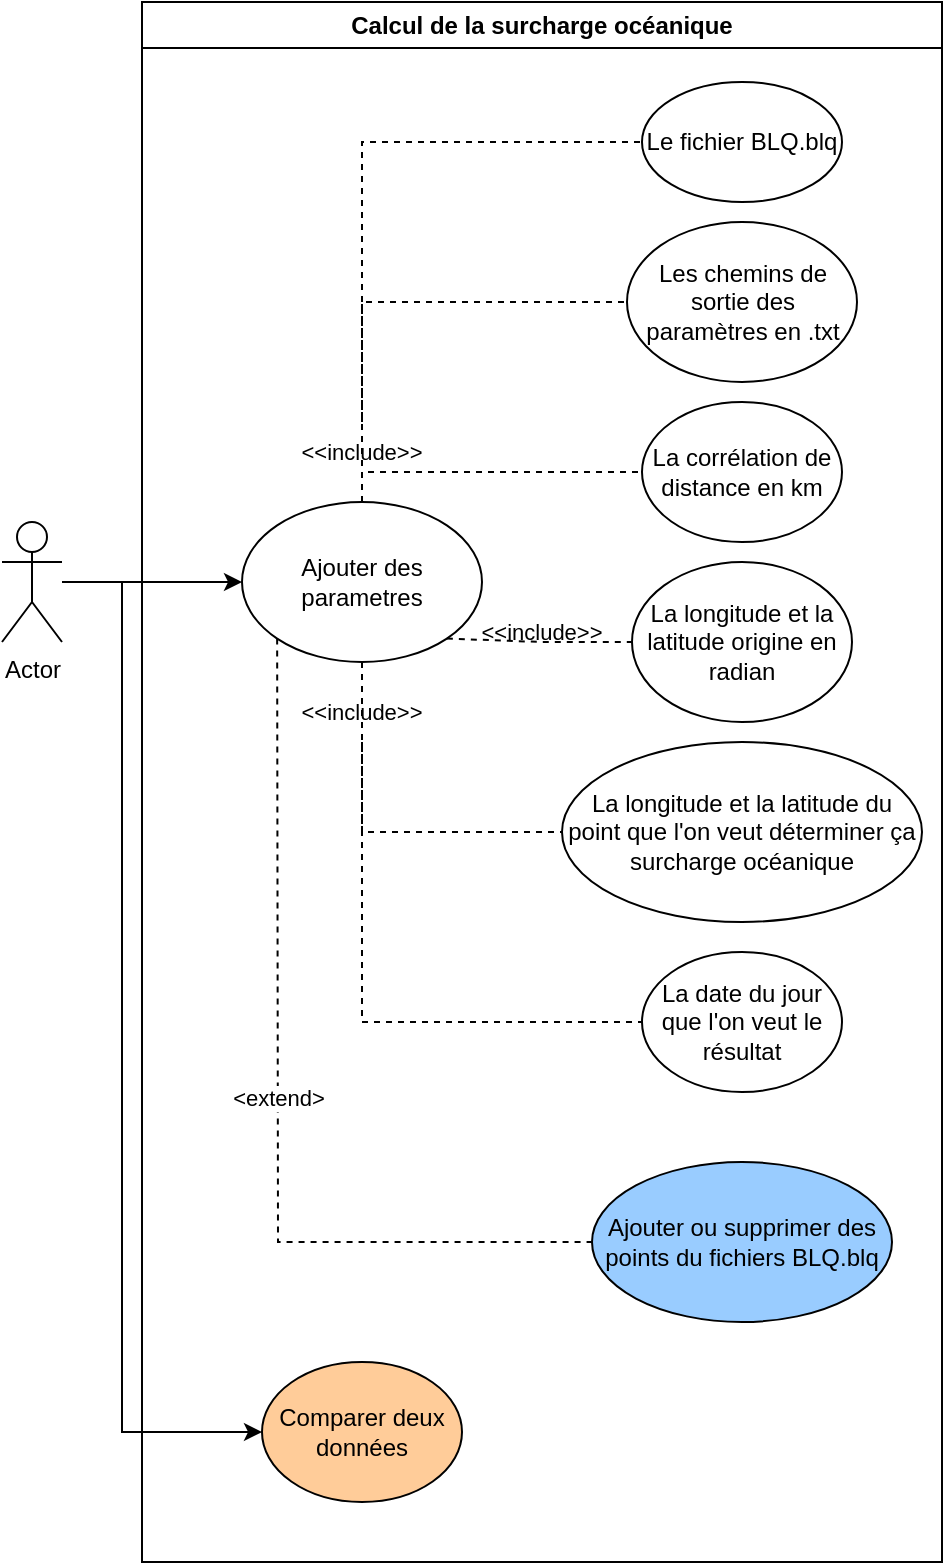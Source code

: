 <mxfile version="20.6.0" type="gitlab">
  <diagram id="sYHyCNx4WKxojQXzPekd" name="Page-1">
    <mxGraphModel dx="460" dy="776" grid="1" gridSize="10" guides="1" tooltips="1" connect="1" arrows="1" fold="1" page="1" pageScale="1" pageWidth="827" pageHeight="1169" math="0" shadow="0">
      <root>
        <mxCell id="0" />
        <mxCell id="1" parent="0" />
        <mxCell id="pj0DbOwcFsnZvKkg855B-3" value="Calcul de la surcharge océanique" style="swimlane;whiteSpace=wrap;html=1;fillColor=#FFFFFF;" parent="1" vertex="1">
          <mxGeometry x="130" y="40" width="400" height="780" as="geometry" />
        </mxCell>
        <mxCell id="pj0DbOwcFsnZvKkg855B-7" value="Le fichier BLQ.blq" style="ellipse;whiteSpace=wrap;html=1;" parent="pj0DbOwcFsnZvKkg855B-3" vertex="1">
          <mxGeometry x="250" y="40" width="100" height="60" as="geometry" />
        </mxCell>
        <mxCell id="pj0DbOwcFsnZvKkg855B-8" value="La corrélation de distance en km" style="ellipse;whiteSpace=wrap;html=1;" parent="pj0DbOwcFsnZvKkg855B-3" vertex="1">
          <mxGeometry x="250" y="200" width="100" height="70" as="geometry" />
        </mxCell>
        <mxCell id="pj0DbOwcFsnZvKkg855B-9" value="La longitude et la latitude origine en radian" style="ellipse;whiteSpace=wrap;html=1;" parent="pj0DbOwcFsnZvKkg855B-3" vertex="1">
          <mxGeometry x="245" y="280" width="110" height="80" as="geometry" />
        </mxCell>
        <mxCell id="pj0DbOwcFsnZvKkg855B-12" value="La date du jour que l&#39;on veut le résultat" style="ellipse;whiteSpace=wrap;html=1;" parent="pj0DbOwcFsnZvKkg855B-3" vertex="1">
          <mxGeometry x="250" y="475" width="100" height="70" as="geometry" />
        </mxCell>
        <mxCell id="pj0DbOwcFsnZvKkg855B-13" value="Comparer deux données" style="ellipse;whiteSpace=wrap;html=1;fillColor=#FFCC99;" parent="pj0DbOwcFsnZvKkg855B-3" vertex="1">
          <mxGeometry x="60" y="680" width="100" height="70" as="geometry" />
        </mxCell>
        <mxCell id="pj0DbOwcFsnZvKkg855B-10" value="Les chemins de sortie des paramètres en .txt" style="ellipse;whiteSpace=wrap;html=1;" parent="pj0DbOwcFsnZvKkg855B-3" vertex="1">
          <mxGeometry x="242.5" y="110" width="115" height="80" as="geometry" />
        </mxCell>
        <mxCell id="pj0DbOwcFsnZvKkg855B-11" value="La longitude et la latitude du point que l&#39;on veut déterminer ça surcharge océanique" style="ellipse;whiteSpace=wrap;html=1;" parent="pj0DbOwcFsnZvKkg855B-3" vertex="1">
          <mxGeometry x="210" y="370" width="180" height="90" as="geometry" />
        </mxCell>
        <mxCell id="pj0DbOwcFsnZvKkg855B-20" value="Ajouter des parametres" style="ellipse;whiteSpace=wrap;html=1;fillColor=#FFFFFF;" parent="pj0DbOwcFsnZvKkg855B-3" vertex="1">
          <mxGeometry x="50" y="250" width="120" height="80" as="geometry" />
        </mxCell>
        <mxCell id="pj0DbOwcFsnZvKkg855B-24" value="" style="endArrow=none;dashed=1;html=1;rounded=0;labelBackgroundColor=default;strokeColor=default;fontFamily=Helvetica;fontSize=11;fontColor=default;shape=connector;exitX=0.5;exitY=0;exitDx=0;exitDy=0;entryX=0;entryY=0.5;entryDx=0;entryDy=0;" parent="pj0DbOwcFsnZvKkg855B-3" source="pj0DbOwcFsnZvKkg855B-20" target="pj0DbOwcFsnZvKkg855B-10" edge="1">
          <mxGeometry width="50" height="50" relative="1" as="geometry">
            <mxPoint x="120" y="420" as="sourcePoint" />
            <mxPoint x="240" y="150" as="targetPoint" />
            <Array as="points">
              <mxPoint x="110" y="150" />
            </Array>
          </mxGeometry>
        </mxCell>
        <mxCell id="pj0DbOwcFsnZvKkg855B-30" value="" style="endArrow=none;dashed=1;html=1;rounded=0;labelBackgroundColor=default;strokeColor=default;fontFamily=Helvetica;fontSize=11;fontColor=default;shape=connector;entryX=0;entryY=0.5;entryDx=0;entryDy=0;exitX=0.5;exitY=0;exitDx=0;exitDy=0;startArrow=none;" parent="pj0DbOwcFsnZvKkg855B-3" source="pj0DbOwcFsnZvKkg855B-29" target="pj0DbOwcFsnZvKkg855B-7" edge="1">
          <mxGeometry width="50" height="50" relative="1" as="geometry">
            <mxPoint x="170" y="290" as="sourcePoint" />
            <mxPoint x="290" y="200" as="targetPoint" />
            <Array as="points">
              <mxPoint x="110" y="70" />
            </Array>
          </mxGeometry>
        </mxCell>
        <mxCell id="pj0DbOwcFsnZvKkg855B-25" value="" style="endArrow=none;dashed=1;html=1;rounded=0;labelBackgroundColor=default;strokeColor=default;fontFamily=Helvetica;fontSize=11;fontColor=default;shape=connector;entryX=0;entryY=0.5;entryDx=0;entryDy=0;exitX=0.5;exitY=0;exitDx=0;exitDy=0;" parent="pj0DbOwcFsnZvKkg855B-3" source="pj0DbOwcFsnZvKkg855B-20" target="pj0DbOwcFsnZvKkg855B-8" edge="1">
          <mxGeometry width="50" height="50" relative="1" as="geometry">
            <mxPoint x="170" y="290" as="sourcePoint" />
            <mxPoint x="250" y="160" as="targetPoint" />
            <Array as="points">
              <mxPoint x="110" y="235" />
            </Array>
          </mxGeometry>
        </mxCell>
        <mxCell id="pj0DbOwcFsnZvKkg855B-29" value="&amp;lt;&amp;lt;include&amp;gt;&amp;gt;" style="text;html=1;strokeColor=none;fillColor=none;align=center;verticalAlign=middle;whiteSpace=wrap;rounded=0;fontFamily=Helvetica;fontSize=11;fontColor=default;" parent="pj0DbOwcFsnZvKkg855B-3" vertex="1">
          <mxGeometry x="80" y="210" width="60" height="30" as="geometry" />
        </mxCell>
        <mxCell id="pj0DbOwcFsnZvKkg855B-28" value="" style="endArrow=none;dashed=1;html=1;rounded=0;labelBackgroundColor=default;strokeColor=default;fontFamily=Helvetica;fontSize=11;fontColor=default;shape=connector;entryX=0;entryY=0.5;entryDx=0;entryDy=0;exitX=0.5;exitY=1;exitDx=0;exitDy=0;" parent="pj0DbOwcFsnZvKkg855B-3" source="pj0DbOwcFsnZvKkg855B-20" target="pj0DbOwcFsnZvKkg855B-12" edge="1">
          <mxGeometry width="50" height="50" relative="1" as="geometry">
            <mxPoint x="170" y="290" as="sourcePoint" />
            <mxPoint x="280" y="190" as="targetPoint" />
            <Array as="points">
              <mxPoint x="110" y="510" />
            </Array>
          </mxGeometry>
        </mxCell>
        <mxCell id="pj0DbOwcFsnZvKkg855B-27" value="" style="endArrow=none;dashed=1;html=1;rounded=0;labelBackgroundColor=default;strokeColor=default;fontFamily=Helvetica;fontSize=11;fontColor=default;shape=connector;entryX=0;entryY=0.5;entryDx=0;entryDy=0;exitX=0.5;exitY=1;exitDx=0;exitDy=0;startArrow=none;" parent="pj0DbOwcFsnZvKkg855B-3" source="pj0DbOwcFsnZvKkg855B-32" target="pj0DbOwcFsnZvKkg855B-11" edge="1">
          <mxGeometry width="50" height="50" relative="1" as="geometry">
            <mxPoint x="170" y="290" as="sourcePoint" />
            <mxPoint x="270" y="180" as="targetPoint" />
            <Array as="points">
              <mxPoint x="110" y="415" />
            </Array>
          </mxGeometry>
        </mxCell>
        <mxCell id="pj0DbOwcFsnZvKkg855B-26" value="" style="endArrow=none;dashed=1;html=1;rounded=0;labelBackgroundColor=default;strokeColor=default;fontFamily=Helvetica;fontSize=11;fontColor=default;shape=connector;entryX=0;entryY=0.5;entryDx=0;entryDy=0;exitX=1;exitY=1;exitDx=0;exitDy=0;" parent="pj0DbOwcFsnZvKkg855B-3" source="pj0DbOwcFsnZvKkg855B-20" target="pj0DbOwcFsnZvKkg855B-9" edge="1">
          <mxGeometry width="50" height="50" relative="1" as="geometry">
            <mxPoint x="170" y="290" as="sourcePoint" />
            <mxPoint x="260" y="170" as="targetPoint" />
            <Array as="points">
              <mxPoint x="200" y="320" />
            </Array>
          </mxGeometry>
        </mxCell>
        <mxCell id="pj0DbOwcFsnZvKkg855B-32" value="&amp;lt;&amp;lt;include&amp;gt;&amp;gt;" style="text;html=1;strokeColor=none;fillColor=none;align=center;verticalAlign=middle;whiteSpace=wrap;rounded=0;fontFamily=Helvetica;fontSize=11;fontColor=default;" parent="pj0DbOwcFsnZvKkg855B-3" vertex="1">
          <mxGeometry x="80" y="340" width="60" height="30" as="geometry" />
        </mxCell>
        <mxCell id="pj0DbOwcFsnZvKkg855B-34" value="&amp;lt;&amp;lt;include&amp;gt;&amp;gt;" style="text;html=1;strokeColor=none;fillColor=none;align=center;verticalAlign=middle;whiteSpace=wrap;rounded=0;fontFamily=Helvetica;fontSize=11;fontColor=default;" parent="pj0DbOwcFsnZvKkg855B-3" vertex="1">
          <mxGeometry x="170" y="300" width="60" height="30" as="geometry" />
        </mxCell>
        <mxCell id="klOkSnwJqf_E_e4HyKWz-1" value="Ajouter ou supprimer des points du fichiers BLQ.blq" style="ellipse;whiteSpace=wrap;html=1;fillColor=#99CCFF;" parent="pj0DbOwcFsnZvKkg855B-3" vertex="1">
          <mxGeometry x="225" y="580" width="150" height="80" as="geometry" />
        </mxCell>
        <mxCell id="klOkSnwJqf_E_e4HyKWz-4" value="&amp;lt;extend&amp;gt;" style="endArrow=none;dashed=1;html=1;strokeWidth=1;rounded=0;entryX=0;entryY=0.5;entryDx=0;entryDy=0;exitX=0;exitY=1;exitDx=0;exitDy=0;" parent="pj0DbOwcFsnZvKkg855B-3" source="pj0DbOwcFsnZvKkg855B-20" target="klOkSnwJqf_E_e4HyKWz-1" edge="1">
          <mxGeometry width="50" height="50" relative="1" as="geometry">
            <mxPoint x="260" y="430" as="sourcePoint" />
            <mxPoint x="310" y="380" as="targetPoint" />
            <Array as="points">
              <mxPoint x="68" y="620" />
            </Array>
          </mxGeometry>
        </mxCell>
        <mxCell id="pj0DbOwcFsnZvKkg855B-21" style="edgeStyle=orthogonalEdgeStyle;rounded=0;orthogonalLoop=1;jettySize=auto;html=1;entryX=0;entryY=0.5;entryDx=0;entryDy=0;" parent="1" source="pj0DbOwcFsnZvKkg855B-4" target="pj0DbOwcFsnZvKkg855B-20" edge="1">
          <mxGeometry relative="1" as="geometry" />
        </mxCell>
        <mxCell id="pj0DbOwcFsnZvKkg855B-22" style="edgeStyle=orthogonalEdgeStyle;rounded=0;orthogonalLoop=1;jettySize=auto;html=1;entryX=0;entryY=0.5;entryDx=0;entryDy=0;" parent="1" source="pj0DbOwcFsnZvKkg855B-4" target="pj0DbOwcFsnZvKkg855B-13" edge="1">
          <mxGeometry relative="1" as="geometry">
            <Array as="points">
              <mxPoint x="120" y="330" />
              <mxPoint x="120" y="755" />
            </Array>
          </mxGeometry>
        </mxCell>
        <mxCell id="pj0DbOwcFsnZvKkg855B-4" value="Actor" style="shape=umlActor;verticalLabelPosition=bottom;verticalAlign=top;html=1;outlineConnect=0;" parent="1" vertex="1">
          <mxGeometry x="60" y="300" width="30" height="60" as="geometry" />
        </mxCell>
      </root>
    </mxGraphModel>
  </diagram>
</mxfile>
